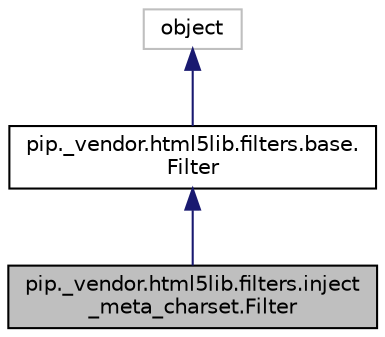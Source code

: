digraph "pip._vendor.html5lib.filters.inject_meta_charset.Filter"
{
  edge [fontname="Helvetica",fontsize="10",labelfontname="Helvetica",labelfontsize="10"];
  node [fontname="Helvetica",fontsize="10",shape=record];
  Node3 [label="pip._vendor.html5lib.filters.inject\l_meta_charset.Filter",height=0.2,width=0.4,color="black", fillcolor="grey75", style="filled", fontcolor="black"];
  Node4 -> Node3 [dir="back",color="midnightblue",fontsize="10",style="solid",fontname="Helvetica"];
  Node4 [label="pip._vendor.html5lib.filters.base.\lFilter",height=0.2,width=0.4,color="black", fillcolor="white", style="filled",URL="$classpip_1_1__vendor_1_1html5lib_1_1filters_1_1base_1_1_filter.html"];
  Node5 -> Node4 [dir="back",color="midnightblue",fontsize="10",style="solid",fontname="Helvetica"];
  Node5 [label="object",height=0.2,width=0.4,color="grey75", fillcolor="white", style="filled"];
}
